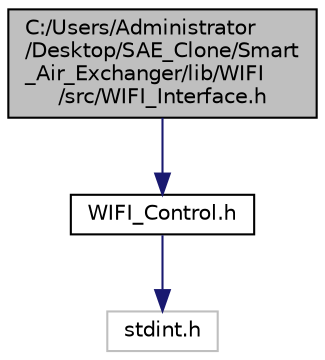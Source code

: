 digraph "C:/Users/Administrator/Desktop/SAE_Clone/Smart_Air_Exchanger/lib/WIFI/src/WIFI_Interface.h"
{
 // LATEX_PDF_SIZE
  edge [fontname="Helvetica",fontsize="10",labelfontname="Helvetica",labelfontsize="10"];
  node [fontname="Helvetica",fontsize="10",shape=record];
  Node1 [label="C:/Users/Administrator\l/Desktop/SAE_Clone/Smart\l_Air_Exchanger/lib/WIFI\l/src/WIFI_Interface.h",height=0.2,width=0.4,color="black", fillcolor="grey75", style="filled", fontcolor="black",tooltip=" "];
  Node1 -> Node2 [color="midnightblue",fontsize="10",style="solid"];
  Node2 [label="WIFI_Control.h",height=0.2,width=0.4,color="black", fillcolor="white", style="filled",URL="$_w_i_f_i___control_8h.html",tooltip=" "];
  Node2 -> Node3 [color="midnightblue",fontsize="10",style="solid"];
  Node3 [label="stdint.h",height=0.2,width=0.4,color="grey75", fillcolor="white", style="filled",tooltip=" "];
}
